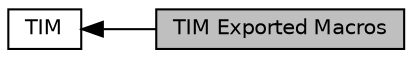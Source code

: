 digraph "TIM Exported Macros"
{
  edge [fontname="Helvetica",fontsize="10",labelfontname="Helvetica",labelfontsize="10"];
  node [fontname="Helvetica",fontsize="10",shape=record];
  rankdir=LR;
  Node0 [label="TIM Exported Macros",height=0.2,width=0.4,color="black", fillcolor="grey75", style="filled", fontcolor="black"];
  Node1 [label="TIM",height=0.2,width=0.4,color="black", fillcolor="white", style="filled",URL="$group___t_i_m.html",tooltip="TIM HAL module driver. "];
  Node1->Node0 [shape=plaintext, dir="back", style="solid"];
}
